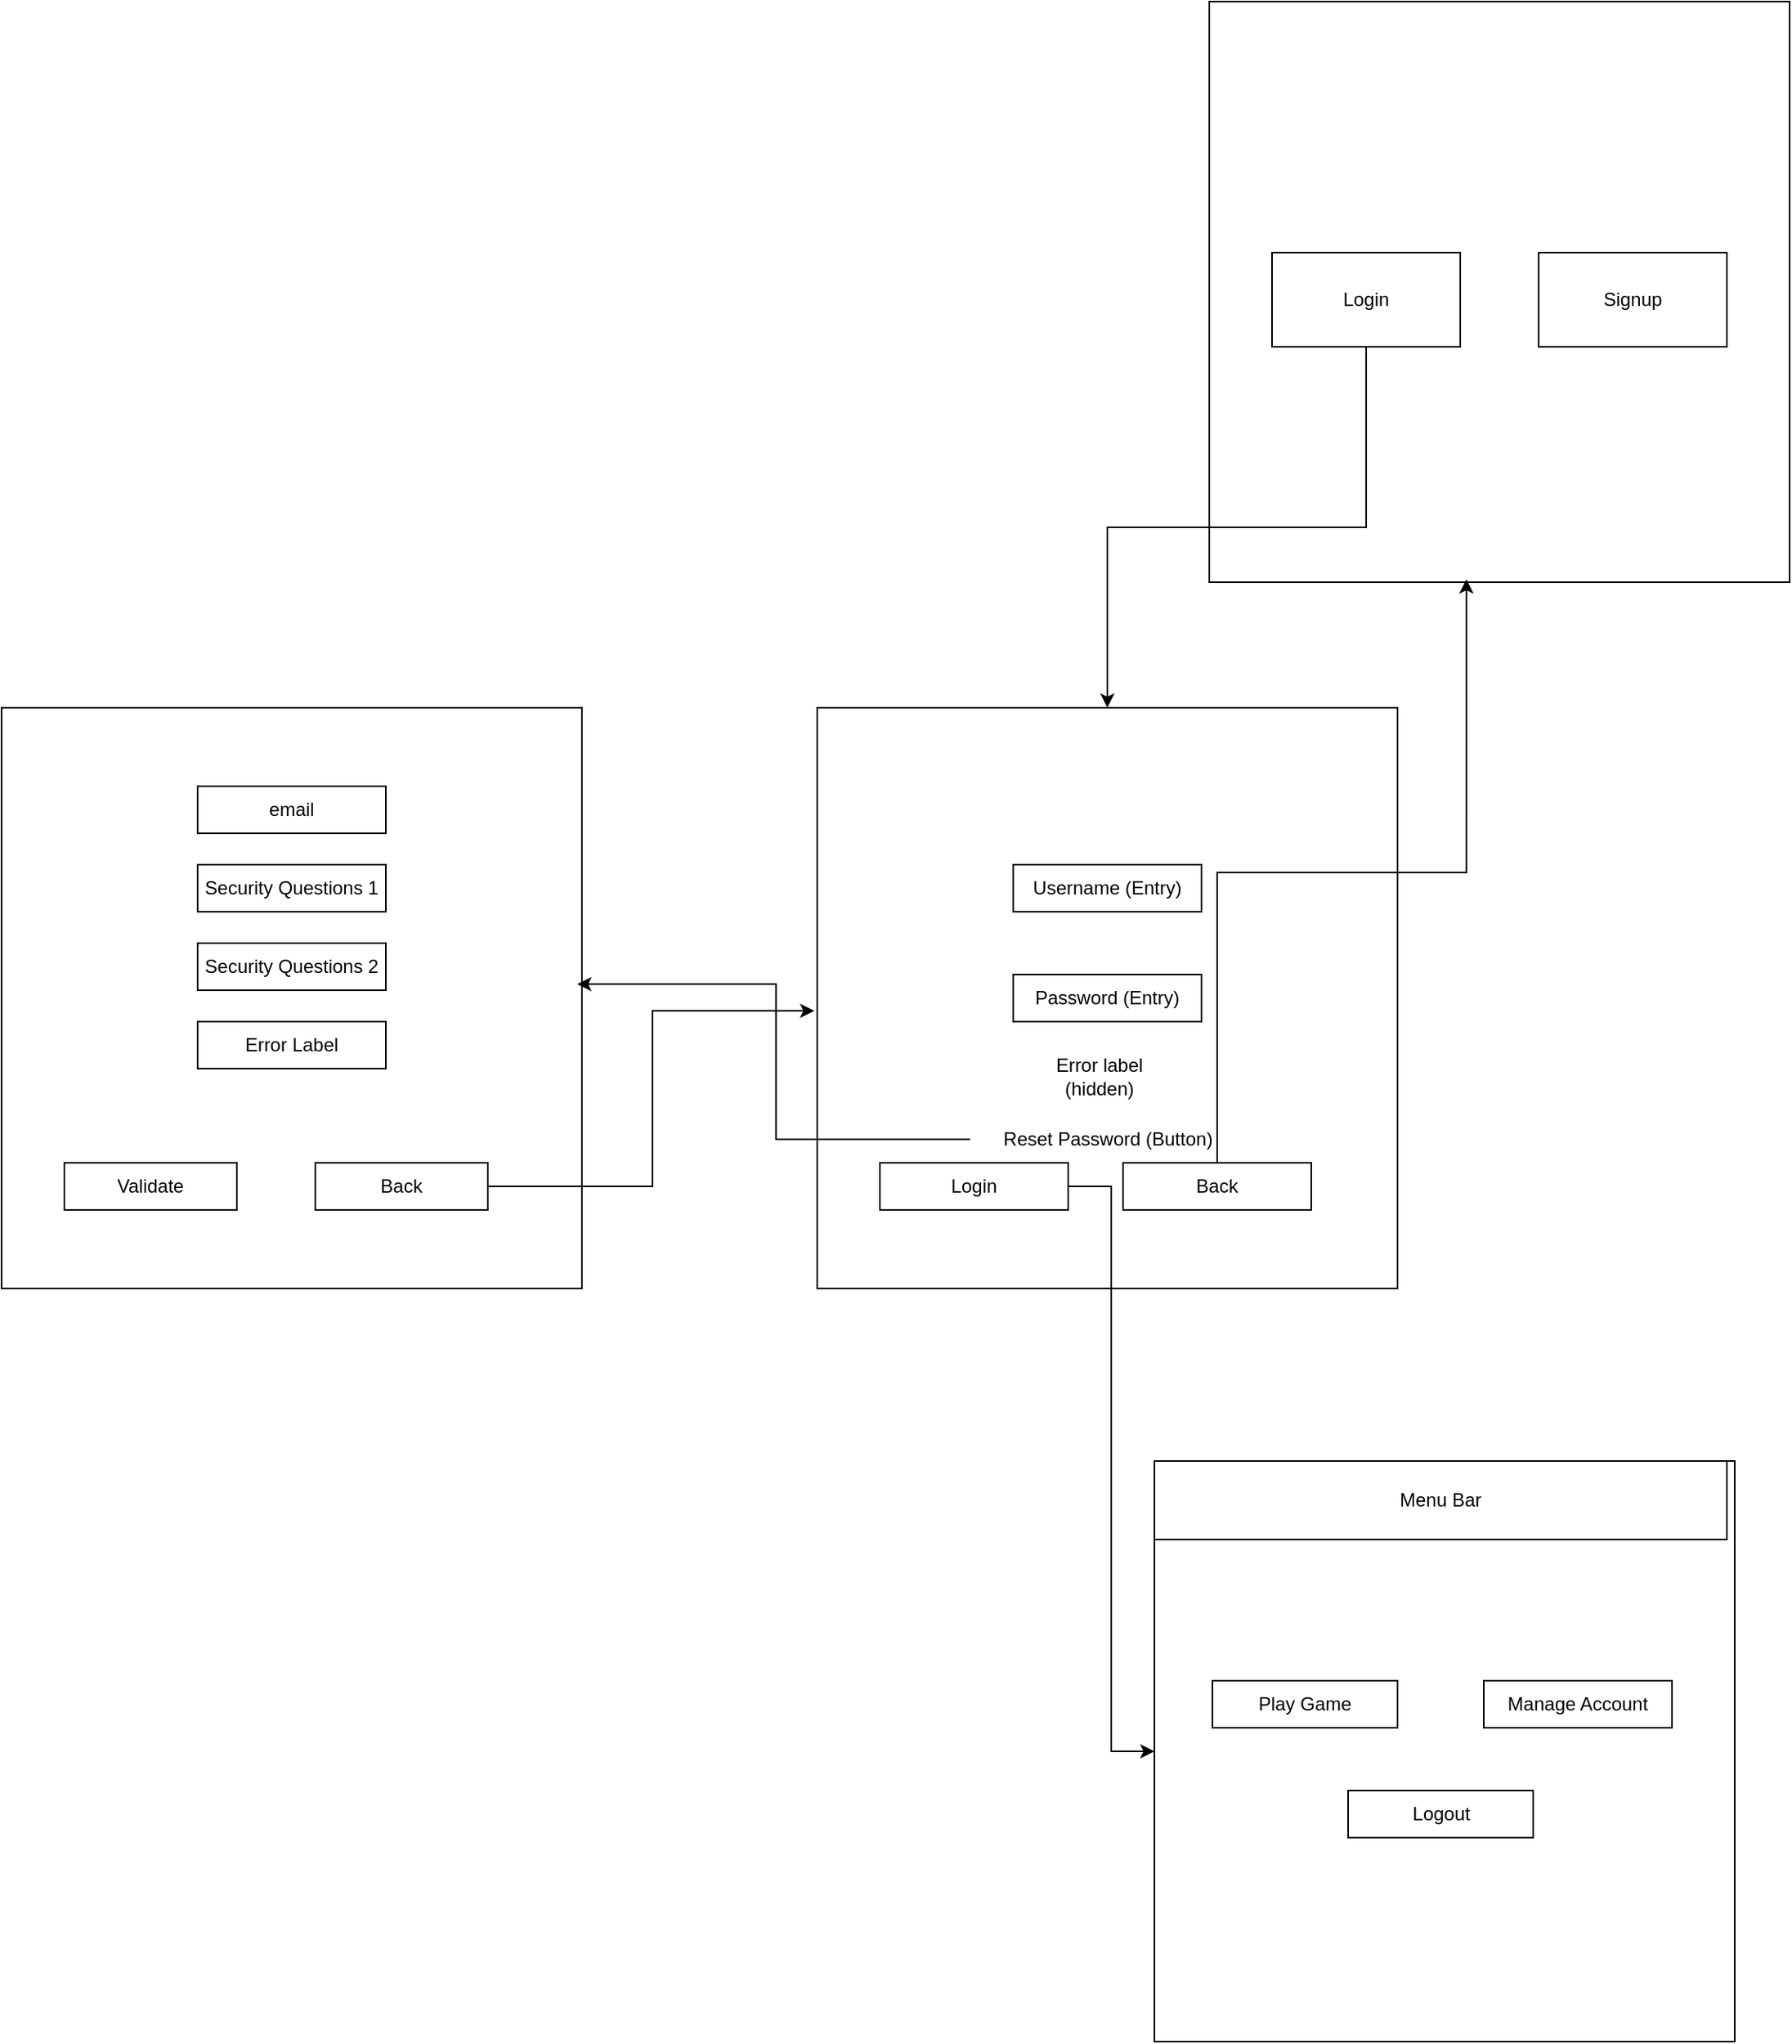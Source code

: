 <mxfile version="27.1.1">
  <diagram name="Page-1" id="ariWhS4snwq5PhiXt2l8">
    <mxGraphModel dx="2276" dy="700" grid="1" gridSize="10" guides="1" tooltips="1" connect="1" arrows="1" fold="1" page="1" pageScale="1" pageWidth="850" pageHeight="1100" math="0" shadow="0">
      <root>
        <mxCell id="0" />
        <mxCell id="1" parent="0" />
        <mxCell id="fuXMZ4NcPsIUFkVtj4bJ-1" value="" style="whiteSpace=wrap;html=1;aspect=fixed;" parent="1" vertex="1">
          <mxGeometry x="250" width="370" height="370" as="geometry" />
        </mxCell>
        <mxCell id="fuXMZ4NcPsIUFkVtj4bJ-9" style="edgeStyle=orthogonalEdgeStyle;rounded=0;orthogonalLoop=1;jettySize=auto;html=1;" parent="1" source="fuXMZ4NcPsIUFkVtj4bJ-4" target="fuXMZ4NcPsIUFkVtj4bJ-7" edge="1">
          <mxGeometry relative="1" as="geometry" />
        </mxCell>
        <mxCell id="fuXMZ4NcPsIUFkVtj4bJ-4" value="Login" style="rounded=0;whiteSpace=wrap;html=1;" parent="1" vertex="1">
          <mxGeometry x="290" y="160" width="120" height="60" as="geometry" />
        </mxCell>
        <mxCell id="fuXMZ4NcPsIUFkVtj4bJ-5" value="Signup" style="rounded=0;whiteSpace=wrap;html=1;" parent="1" vertex="1">
          <mxGeometry x="460" y="160" width="120" height="60" as="geometry" />
        </mxCell>
        <mxCell id="fuXMZ4NcPsIUFkVtj4bJ-7" value="" style="whiteSpace=wrap;html=1;aspect=fixed;" parent="1" vertex="1">
          <mxGeometry y="450" width="370" height="370" as="geometry" />
        </mxCell>
        <mxCell id="fuXMZ4NcPsIUFkVtj4bJ-10" value="Username (Entry)" style="rounded=0;whiteSpace=wrap;html=1;" parent="1" vertex="1">
          <mxGeometry x="125" y="550" width="120" height="30" as="geometry" />
        </mxCell>
        <mxCell id="fuXMZ4NcPsIUFkVtj4bJ-13" value="Password (Entry)" style="rounded=0;whiteSpace=wrap;html=1;" parent="1" vertex="1">
          <mxGeometry x="125" y="620" width="120" height="30" as="geometry" />
        </mxCell>
        <mxCell id="fuXMZ4NcPsIUFkVtj4bJ-15" value="Reset Password (Button)" style="text;html=1;align=center;verticalAlign=middle;whiteSpace=wrap;rounded=0;" parent="1" vertex="1">
          <mxGeometry x="97.5" y="710" width="175" height="30" as="geometry" />
        </mxCell>
        <mxCell id="rRSfC-0G60dBEqh1zXZG-5" style="edgeStyle=orthogonalEdgeStyle;rounded=0;orthogonalLoop=1;jettySize=auto;html=1;entryX=0;entryY=0.5;entryDx=0;entryDy=0;" edge="1" parent="1" source="fuXMZ4NcPsIUFkVtj4bJ-17" target="hUXfC_12EaR1_YK_ajq_-2">
          <mxGeometry relative="1" as="geometry" />
        </mxCell>
        <mxCell id="fuXMZ4NcPsIUFkVtj4bJ-17" value="Login" style="rounded=0;whiteSpace=wrap;html=1;" parent="1" vertex="1">
          <mxGeometry x="40" y="740" width="120" height="30" as="geometry" />
        </mxCell>
        <mxCell id="fuXMZ4NcPsIUFkVtj4bJ-18" value="Error label (hidden)" style="text;html=1;align=center;verticalAlign=middle;whiteSpace=wrap;rounded=0;" parent="1" vertex="1">
          <mxGeometry x="150" y="670" width="60" height="30" as="geometry" />
        </mxCell>
        <mxCell id="hUXfC_12EaR1_YK_ajq_-2" value="" style="whiteSpace=wrap;html=1;aspect=fixed;" parent="1" vertex="1">
          <mxGeometry x="215" y="930" width="370" height="370" as="geometry" />
        </mxCell>
        <mxCell id="hUXfC_12EaR1_YK_ajq_-3" value="Menu Bar" style="rounded=0;whiteSpace=wrap;html=1;" parent="1" vertex="1">
          <mxGeometry x="215" y="930" width="365" height="50" as="geometry" />
        </mxCell>
        <mxCell id="hUXfC_12EaR1_YK_ajq_-4" value="Play Game" style="rounded=0;whiteSpace=wrap;html=1;" parent="1" vertex="1">
          <mxGeometry x="252" y="1070" width="118" height="30" as="geometry" />
        </mxCell>
        <mxCell id="hUXfC_12EaR1_YK_ajq_-5" value="Manage Account" style="rounded=0;whiteSpace=wrap;html=1;" parent="1" vertex="1">
          <mxGeometry x="425" y="1070" width="120" height="30" as="geometry" />
        </mxCell>
        <mxCell id="hUXfC_12EaR1_YK_ajq_-6" value="Logout" style="rounded=0;whiteSpace=wrap;html=1;" parent="1" vertex="1">
          <mxGeometry x="338.5" y="1140" width="118" height="30" as="geometry" />
        </mxCell>
        <mxCell id="rRSfC-0G60dBEqh1zXZG-3" value="Back" style="rounded=0;whiteSpace=wrap;html=1;" vertex="1" parent="1">
          <mxGeometry x="195" y="740" width="120" height="30" as="geometry" />
        </mxCell>
        <mxCell id="rRSfC-0G60dBEqh1zXZG-6" style="edgeStyle=orthogonalEdgeStyle;rounded=0;orthogonalLoop=1;jettySize=auto;html=1;entryX=0.443;entryY=0.995;entryDx=0;entryDy=0;entryPerimeter=0;" edge="1" parent="1" source="rRSfC-0G60dBEqh1zXZG-3" target="fuXMZ4NcPsIUFkVtj4bJ-1">
          <mxGeometry relative="1" as="geometry" />
        </mxCell>
        <mxCell id="rRSfC-0G60dBEqh1zXZG-8" value="" style="whiteSpace=wrap;html=1;aspect=fixed;" vertex="1" parent="1">
          <mxGeometry x="-520" y="450" width="370" height="370" as="geometry" />
        </mxCell>
        <mxCell id="rRSfC-0G60dBEqh1zXZG-9" style="edgeStyle=orthogonalEdgeStyle;rounded=0;orthogonalLoop=1;jettySize=auto;html=1;entryX=0.992;entryY=0.476;entryDx=0;entryDy=0;entryPerimeter=0;" edge="1" parent="1" source="fuXMZ4NcPsIUFkVtj4bJ-15" target="rRSfC-0G60dBEqh1zXZG-8">
          <mxGeometry relative="1" as="geometry" />
        </mxCell>
        <mxCell id="rRSfC-0G60dBEqh1zXZG-10" value="Back" style="rounded=0;whiteSpace=wrap;html=1;" vertex="1" parent="1">
          <mxGeometry x="-320" y="740" width="110" height="30" as="geometry" />
        </mxCell>
        <mxCell id="rRSfC-0G60dBEqh1zXZG-11" style="edgeStyle=orthogonalEdgeStyle;rounded=0;orthogonalLoop=1;jettySize=auto;html=1;entryX=-0.005;entryY=0.522;entryDx=0;entryDy=0;entryPerimeter=0;" edge="1" parent="1" source="rRSfC-0G60dBEqh1zXZG-10" target="fuXMZ4NcPsIUFkVtj4bJ-7">
          <mxGeometry relative="1" as="geometry" />
        </mxCell>
        <mxCell id="rRSfC-0G60dBEqh1zXZG-13" value="Validate" style="rounded=0;whiteSpace=wrap;html=1;" vertex="1" parent="1">
          <mxGeometry x="-480" y="740" width="110" height="30" as="geometry" />
        </mxCell>
        <mxCell id="rRSfC-0G60dBEqh1zXZG-14" value="email" style="rounded=0;whiteSpace=wrap;html=1;" vertex="1" parent="1">
          <mxGeometry x="-395" y="500" width="120" height="30" as="geometry" />
        </mxCell>
        <mxCell id="rRSfC-0G60dBEqh1zXZG-15" value="Security Questions 1" style="rounded=0;whiteSpace=wrap;html=1;" vertex="1" parent="1">
          <mxGeometry x="-395" y="550" width="120" height="30" as="geometry" />
        </mxCell>
        <mxCell id="rRSfC-0G60dBEqh1zXZG-16" value="Security Questions 2" style="rounded=0;whiteSpace=wrap;html=1;" vertex="1" parent="1">
          <mxGeometry x="-395" y="600" width="120" height="30" as="geometry" />
        </mxCell>
        <mxCell id="rRSfC-0G60dBEqh1zXZG-18" value="Error Label" style="rounded=0;whiteSpace=wrap;html=1;" vertex="1" parent="1">
          <mxGeometry x="-395" y="650" width="120" height="30" as="geometry" />
        </mxCell>
      </root>
    </mxGraphModel>
  </diagram>
</mxfile>
